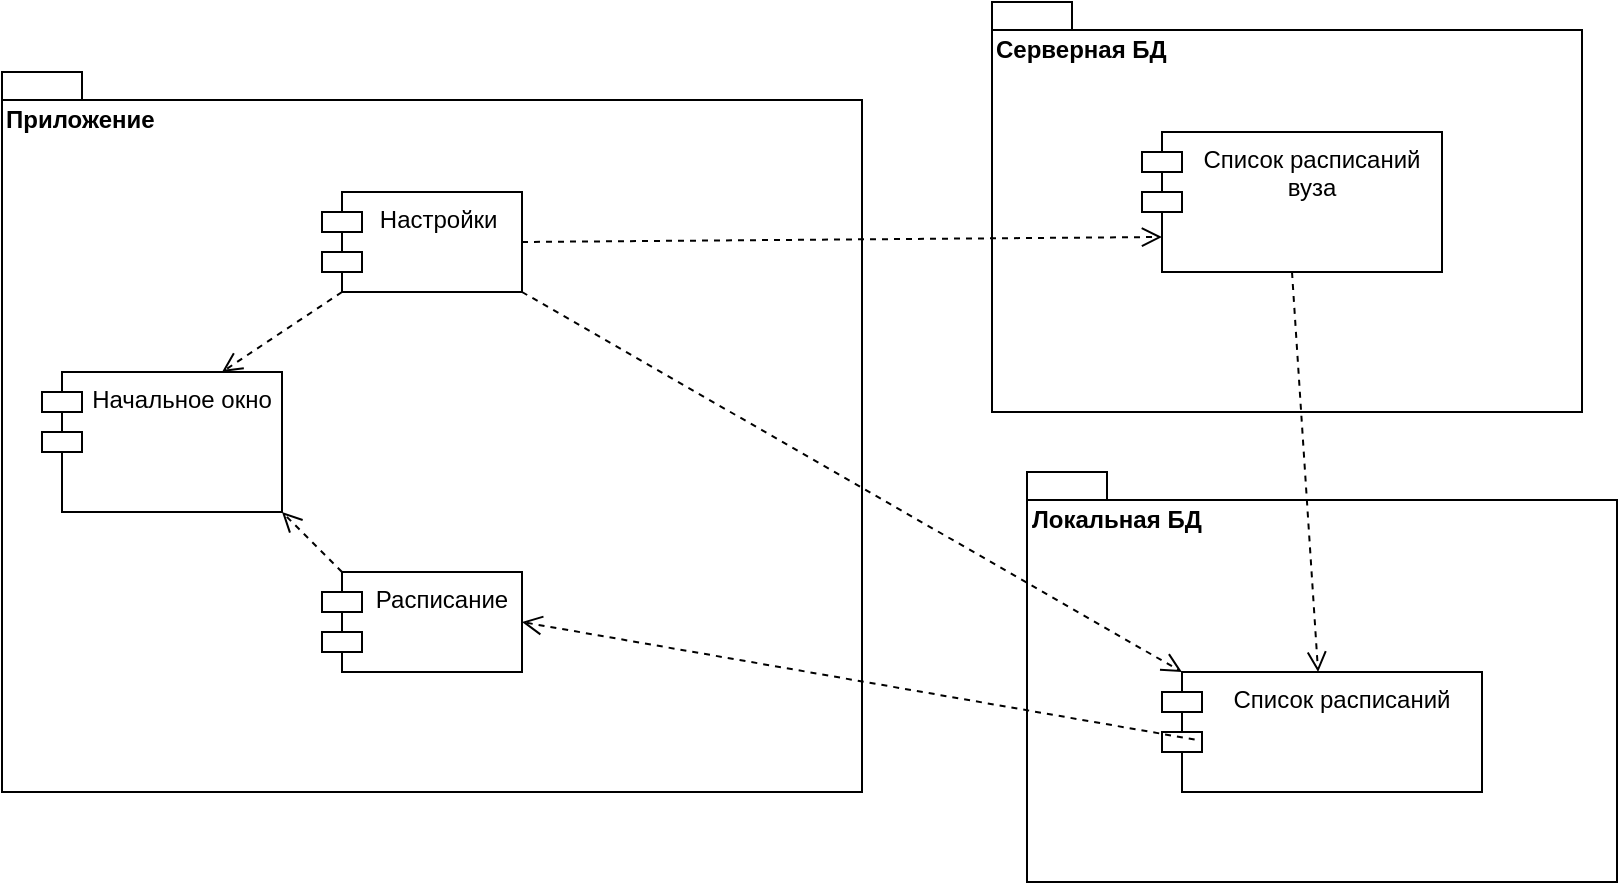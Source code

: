 <mxfile version="14.6.6" type="github">
  <diagram id="1PJLIMdQQyDizknO6jMs" name="Page-1">
    <mxGraphModel dx="1502" dy="604" grid="1" gridSize="10" guides="1" tooltips="1" connect="1" arrows="1" fold="1" page="1" pageScale="1" pageWidth="3300" pageHeight="2339" math="0" shadow="0">
      <root>
        <mxCell id="0" />
        <mxCell id="1" parent="0" />
        <mxCell id="pqS2I7GNvxFUZACfqXXf-14" value="Локальная БД" style="shape=folder;fontStyle=1;spacingTop=10;tabWidth=40;tabHeight=14;tabPosition=left;html=1;labelPosition=center;verticalLabelPosition=middle;align=left;verticalAlign=top;" vertex="1" parent="1">
          <mxGeometry x="712.5" y="310" width="295" height="205" as="geometry" />
        </mxCell>
        <mxCell id="pqS2I7GNvxFUZACfqXXf-11" value="Список расписаний" style="shape=module;align=left;spacingLeft=20;align=center;verticalAlign=top;" vertex="1" parent="1">
          <mxGeometry x="780" y="410" width="160" height="60" as="geometry" />
        </mxCell>
        <mxCell id="pqS2I7GNvxFUZACfqXXf-13" value="Серверная БД" style="shape=folder;fontStyle=1;spacingTop=10;tabWidth=40;tabHeight=14;tabPosition=left;html=1;labelPosition=center;verticalLabelPosition=middle;align=left;verticalAlign=top;" vertex="1" parent="1">
          <mxGeometry x="695" y="75" width="295" height="205" as="geometry" />
        </mxCell>
        <mxCell id="pqS2I7GNvxFUZACfqXXf-6" value="Приложение" style="shape=folder;fontStyle=1;spacingTop=10;tabWidth=40;tabHeight=14;tabPosition=left;html=1;labelPosition=center;verticalLabelPosition=middle;align=left;verticalAlign=top;" vertex="1" parent="1">
          <mxGeometry x="200" y="110" width="430" height="360" as="geometry" />
        </mxCell>
        <mxCell id="pqS2I7GNvxFUZACfqXXf-1" value="Настройки " style="shape=module;align=left;spacingLeft=20;align=center;verticalAlign=top;" vertex="1" parent="1">
          <mxGeometry x="360" y="170" width="100" height="50" as="geometry" />
        </mxCell>
        <mxCell id="pqS2I7GNvxFUZACfqXXf-2" value="Начальное окно" style="shape=module;align=left;spacingLeft=20;align=center;verticalAlign=top;" vertex="1" parent="1">
          <mxGeometry x="220" y="260" width="120" height="70" as="geometry" />
        </mxCell>
        <mxCell id="pqS2I7GNvxFUZACfqXXf-5" value="Расписание" style="shape=module;align=left;spacingLeft=20;align=center;verticalAlign=top;" vertex="1" parent="1">
          <mxGeometry x="360" y="360" width="100" height="50" as="geometry" />
        </mxCell>
        <mxCell id="pqS2I7GNvxFUZACfqXXf-10" value="Список расписаний&#xa;вуза" style="shape=module;align=left;spacingLeft=20;align=center;verticalAlign=top;" vertex="1" parent="1">
          <mxGeometry x="770" y="140" width="150" height="70" as="geometry" />
        </mxCell>
        <mxCell id="pqS2I7GNvxFUZACfqXXf-15" value="" style="html=1;verticalAlign=bottom;endArrow=open;dashed=1;endSize=8;exitX=0.102;exitY=0.563;exitDx=0;exitDy=0;exitPerimeter=0;entryX=1;entryY=0.5;entryDx=0;entryDy=0;" edge="1" parent="1" source="pqS2I7GNvxFUZACfqXXf-11" target="pqS2I7GNvxFUZACfqXXf-5">
          <mxGeometry relative="1" as="geometry">
            <mxPoint x="660" y="330" as="sourcePoint" />
            <mxPoint x="580" y="330" as="targetPoint" />
          </mxGeometry>
        </mxCell>
        <mxCell id="pqS2I7GNvxFUZACfqXXf-16" value="" style="html=1;verticalAlign=bottom;endArrow=open;dashed=1;endSize=8;exitX=0;exitY=1;exitDx=10;exitDy=0;exitPerimeter=0;entryX=0.75;entryY=0;entryDx=0;entryDy=0;" edge="1" parent="1" source="pqS2I7GNvxFUZACfqXXf-1" target="pqS2I7GNvxFUZACfqXXf-2">
          <mxGeometry relative="1" as="geometry">
            <mxPoint x="806.32" y="453.78" as="sourcePoint" />
            <mxPoint x="470" y="395" as="targetPoint" />
          </mxGeometry>
        </mxCell>
        <mxCell id="pqS2I7GNvxFUZACfqXXf-17" value="" style="html=1;verticalAlign=bottom;endArrow=open;dashed=1;endSize=8;exitX=0;exitY=0;exitDx=10;exitDy=0;exitPerimeter=0;entryX=1;entryY=1;entryDx=0;entryDy=0;" edge="1" parent="1" source="pqS2I7GNvxFUZACfqXXf-5" target="pqS2I7GNvxFUZACfqXXf-2">
          <mxGeometry relative="1" as="geometry">
            <mxPoint x="380" y="230" as="sourcePoint" />
            <mxPoint x="320" y="270" as="targetPoint" />
          </mxGeometry>
        </mxCell>
        <mxCell id="pqS2I7GNvxFUZACfqXXf-19" value="" style="html=1;verticalAlign=bottom;endArrow=open;dashed=1;endSize=8;exitX=0.5;exitY=1;exitDx=0;exitDy=0;" edge="1" parent="1" source="pqS2I7GNvxFUZACfqXXf-10" target="pqS2I7GNvxFUZACfqXXf-11">
          <mxGeometry relative="1" as="geometry">
            <mxPoint x="400" y="250" as="sourcePoint" />
            <mxPoint x="340" y="290" as="targetPoint" />
          </mxGeometry>
        </mxCell>
        <mxCell id="pqS2I7GNvxFUZACfqXXf-20" value="" style="html=1;verticalAlign=bottom;endArrow=open;dashed=1;endSize=8;exitX=1;exitY=0.5;exitDx=0;exitDy=0;entryX=0;entryY=0.75;entryDx=10;entryDy=0;entryPerimeter=0;" edge="1" parent="1" source="pqS2I7GNvxFUZACfqXXf-1" target="pqS2I7GNvxFUZACfqXXf-10">
          <mxGeometry relative="1" as="geometry">
            <mxPoint x="410" y="260" as="sourcePoint" />
            <mxPoint x="350" y="300" as="targetPoint" />
          </mxGeometry>
        </mxCell>
        <mxCell id="pqS2I7GNvxFUZACfqXXf-21" value="" style="html=1;verticalAlign=bottom;endArrow=open;dashed=1;endSize=8;exitX=1;exitY=1;exitDx=0;exitDy=0;entryX=0;entryY=0;entryDx=10;entryDy=0;entryPerimeter=0;" edge="1" parent="1" source="pqS2I7GNvxFUZACfqXXf-1" target="pqS2I7GNvxFUZACfqXXf-11">
          <mxGeometry relative="1" as="geometry">
            <mxPoint x="470" y="205" as="sourcePoint" />
            <mxPoint x="790" y="202.5" as="targetPoint" />
          </mxGeometry>
        </mxCell>
      </root>
    </mxGraphModel>
  </diagram>
</mxfile>
